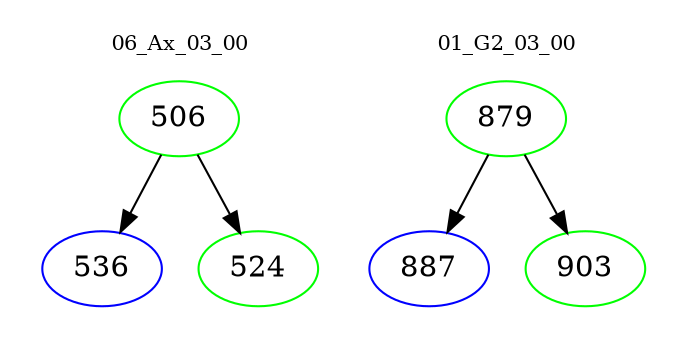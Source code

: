 digraph{
subgraph cluster_0 {
color = white
label = "06_Ax_03_00";
fontsize=10;
T0_506 [label="506", color="green"]
T0_506 -> T0_536 [color="black"]
T0_536 [label="536", color="blue"]
T0_506 -> T0_524 [color="black"]
T0_524 [label="524", color="green"]
}
subgraph cluster_1 {
color = white
label = "01_G2_03_00";
fontsize=10;
T1_879 [label="879", color="green"]
T1_879 -> T1_887 [color="black"]
T1_887 [label="887", color="blue"]
T1_879 -> T1_903 [color="black"]
T1_903 [label="903", color="green"]
}
}
